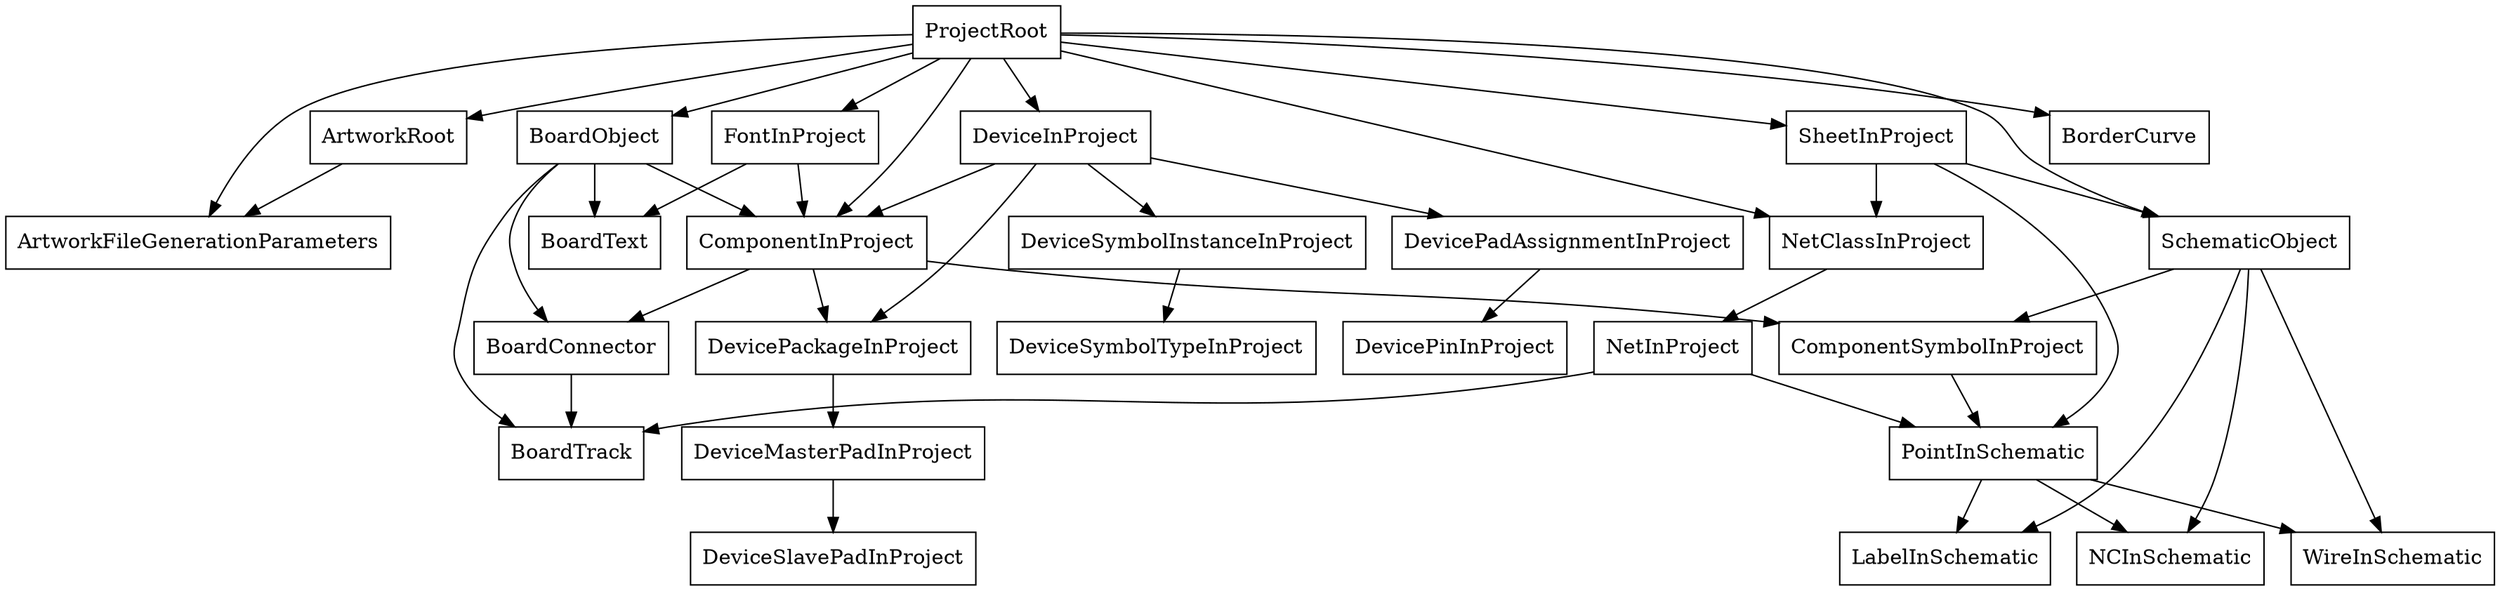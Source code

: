 digraph G {
  "ProjectRoot" [shape=rectangle] ;
  "ProjectRoot" -> "ArtworkFileGenerationParameters" ;
  "ProjectRoot" -> "ArtworkRoot" ;
  "ProjectRoot" -> "BoardObject" ;
  "ProjectRoot" -> "BorderCurve" ;
  "ProjectRoot" -> "ComponentInProject" ;
  "ProjectRoot" -> "DeviceInProject" ;
  "ProjectRoot" -> "FontInProject" ;
  "ProjectRoot" -> "NetClassInProject" ;
  "ProjectRoot" -> "SheetInProject" ;
  "ProjectRoot" -> "SchematicObject" ;
  "ArtworkFileGenerationParameters" [shape=rectangle] ;
  "ArtworkRoot" [shape=rectangle] ;
  "ArtworkRoot" -> "ArtworkFileGenerationParameters" ;
  "BoardObject" [shape=rectangle] ;
  "BoardObject" -> "ComponentInProject" ;
  "BoardObject" -> "BoardTrack" ;
  "BoardObject" -> "BoardText" ;
  "BoardObject" -> "BoardConnector" ;
  "BorderCurve" [shape=rectangle] ;
  "ComponentInProject" [shape=rectangle] ;
  "ComponentInProject" -> "DevicePackageInProject" ;
  "ComponentInProject" -> "BoardConnector" ;
  "ComponentInProject" -> "ComponentSymbolInProject" ;
  "DeviceInProject" [shape=rectangle] ;
  "DeviceInProject" -> "ComponentInProject" ;
  "DeviceInProject" -> "DevicePackageInProject" ;
  "DeviceInProject" -> "DevicePadAssignmentInProject" ;
  "DeviceInProject" -> "DeviceSymbolInstanceInProject" ;
  "FontInProject" [shape=rectangle] ;
  "FontInProject" -> "ComponentInProject" ;
  "FontInProject" -> "BoardText" ;
  "NetClassInProject" [shape=rectangle] ;
  "NetClassInProject" -> "NetInProject" ;
  "SheetInProject" [shape=rectangle] ;
  "SheetInProject" -> "NetClassInProject" ;
  "SheetInProject" -> "SchematicObject" ;
  "SheetInProject" -> "PointInSchematic" ;
  "SchematicObject" [shape=rectangle] ;
  "SchematicObject" -> "LabelInSchematic" ;
  "SchematicObject" -> "NCInSchematic" ;
  "SchematicObject" -> "WireInSchematic" ;
  "SchematicObject" -> "ComponentSymbolInProject" ;
  "PointInSchematic" [shape=rectangle] ;
  "PointInSchematic" -> "LabelInSchematic" ;
  "PointInSchematic" -> "NCInSchematic" ;
  "PointInSchematic" -> "WireInSchematic" ;
  "LabelInSchematic" [shape=rectangle] ;
  "NCInSchematic" [shape=rectangle] ;
  "WireInSchematic" [shape=rectangle] ;
  "NetInProject" [shape=rectangle] ;
  "NetInProject" -> "PointInSchematic" ;
  "NetInProject" -> "BoardTrack" ;
  "BoardTrack" [shape=rectangle] ;
  "BoardText" [shape=rectangle] ;
  "DevicePackageInProject" [shape=rectangle] ;
  "DevicePackageInProject" -> "DeviceMasterPadInProject" ;
  "DevicePadAssignmentInProject" [shape=rectangle] ;
  "DevicePadAssignmentInProject" -> "DevicePinInProject" ;
  "DeviceSymbolInstanceInProject" [shape=rectangle] ;
  "DeviceSymbolInstanceInProject" -> "DeviceSymbolTypeInProject" ;
  "DeviceSymbolTypeInProject" [shape=rectangle] ;
  "DevicePinInProject" [shape=rectangle] ;
  "DeviceMasterPadInProject" [shape=rectangle] ;
  "DeviceMasterPadInProject" -> "DeviceSlavePadInProject" ;
  "DeviceSlavePadInProject" [shape=rectangle] ;
  "BoardConnector" [shape=rectangle] ;
  "BoardConnector" -> "BoardTrack" ;
  "ComponentSymbolInProject" [shape=rectangle] ;
  "ComponentSymbolInProject" -> "PointInSchematic" ;
}
